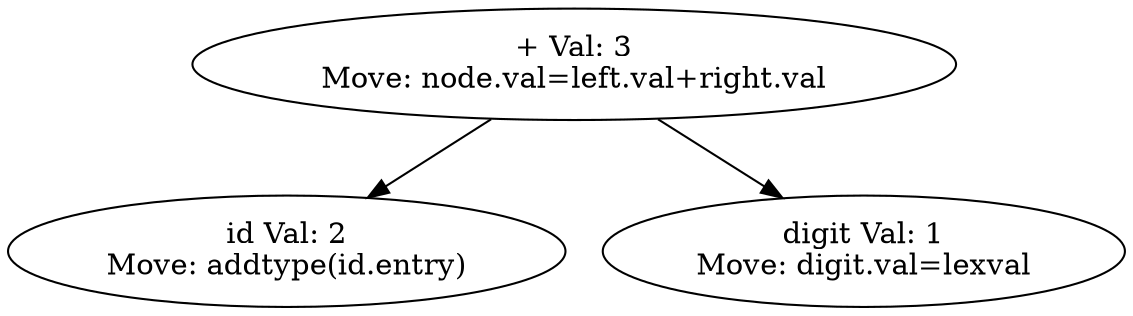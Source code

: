 digraph grammar_tree {
    "0" [label="+ Val: 3
Move: node.val=left.val+right.val"];
    "1" [label="id Val: 2
Move: addtype(id.entry)"];
    "2" [label="digit Val: 1
Move: digit.val=lexval"];
    "0" -> "1";
    "0" -> "2";
}
